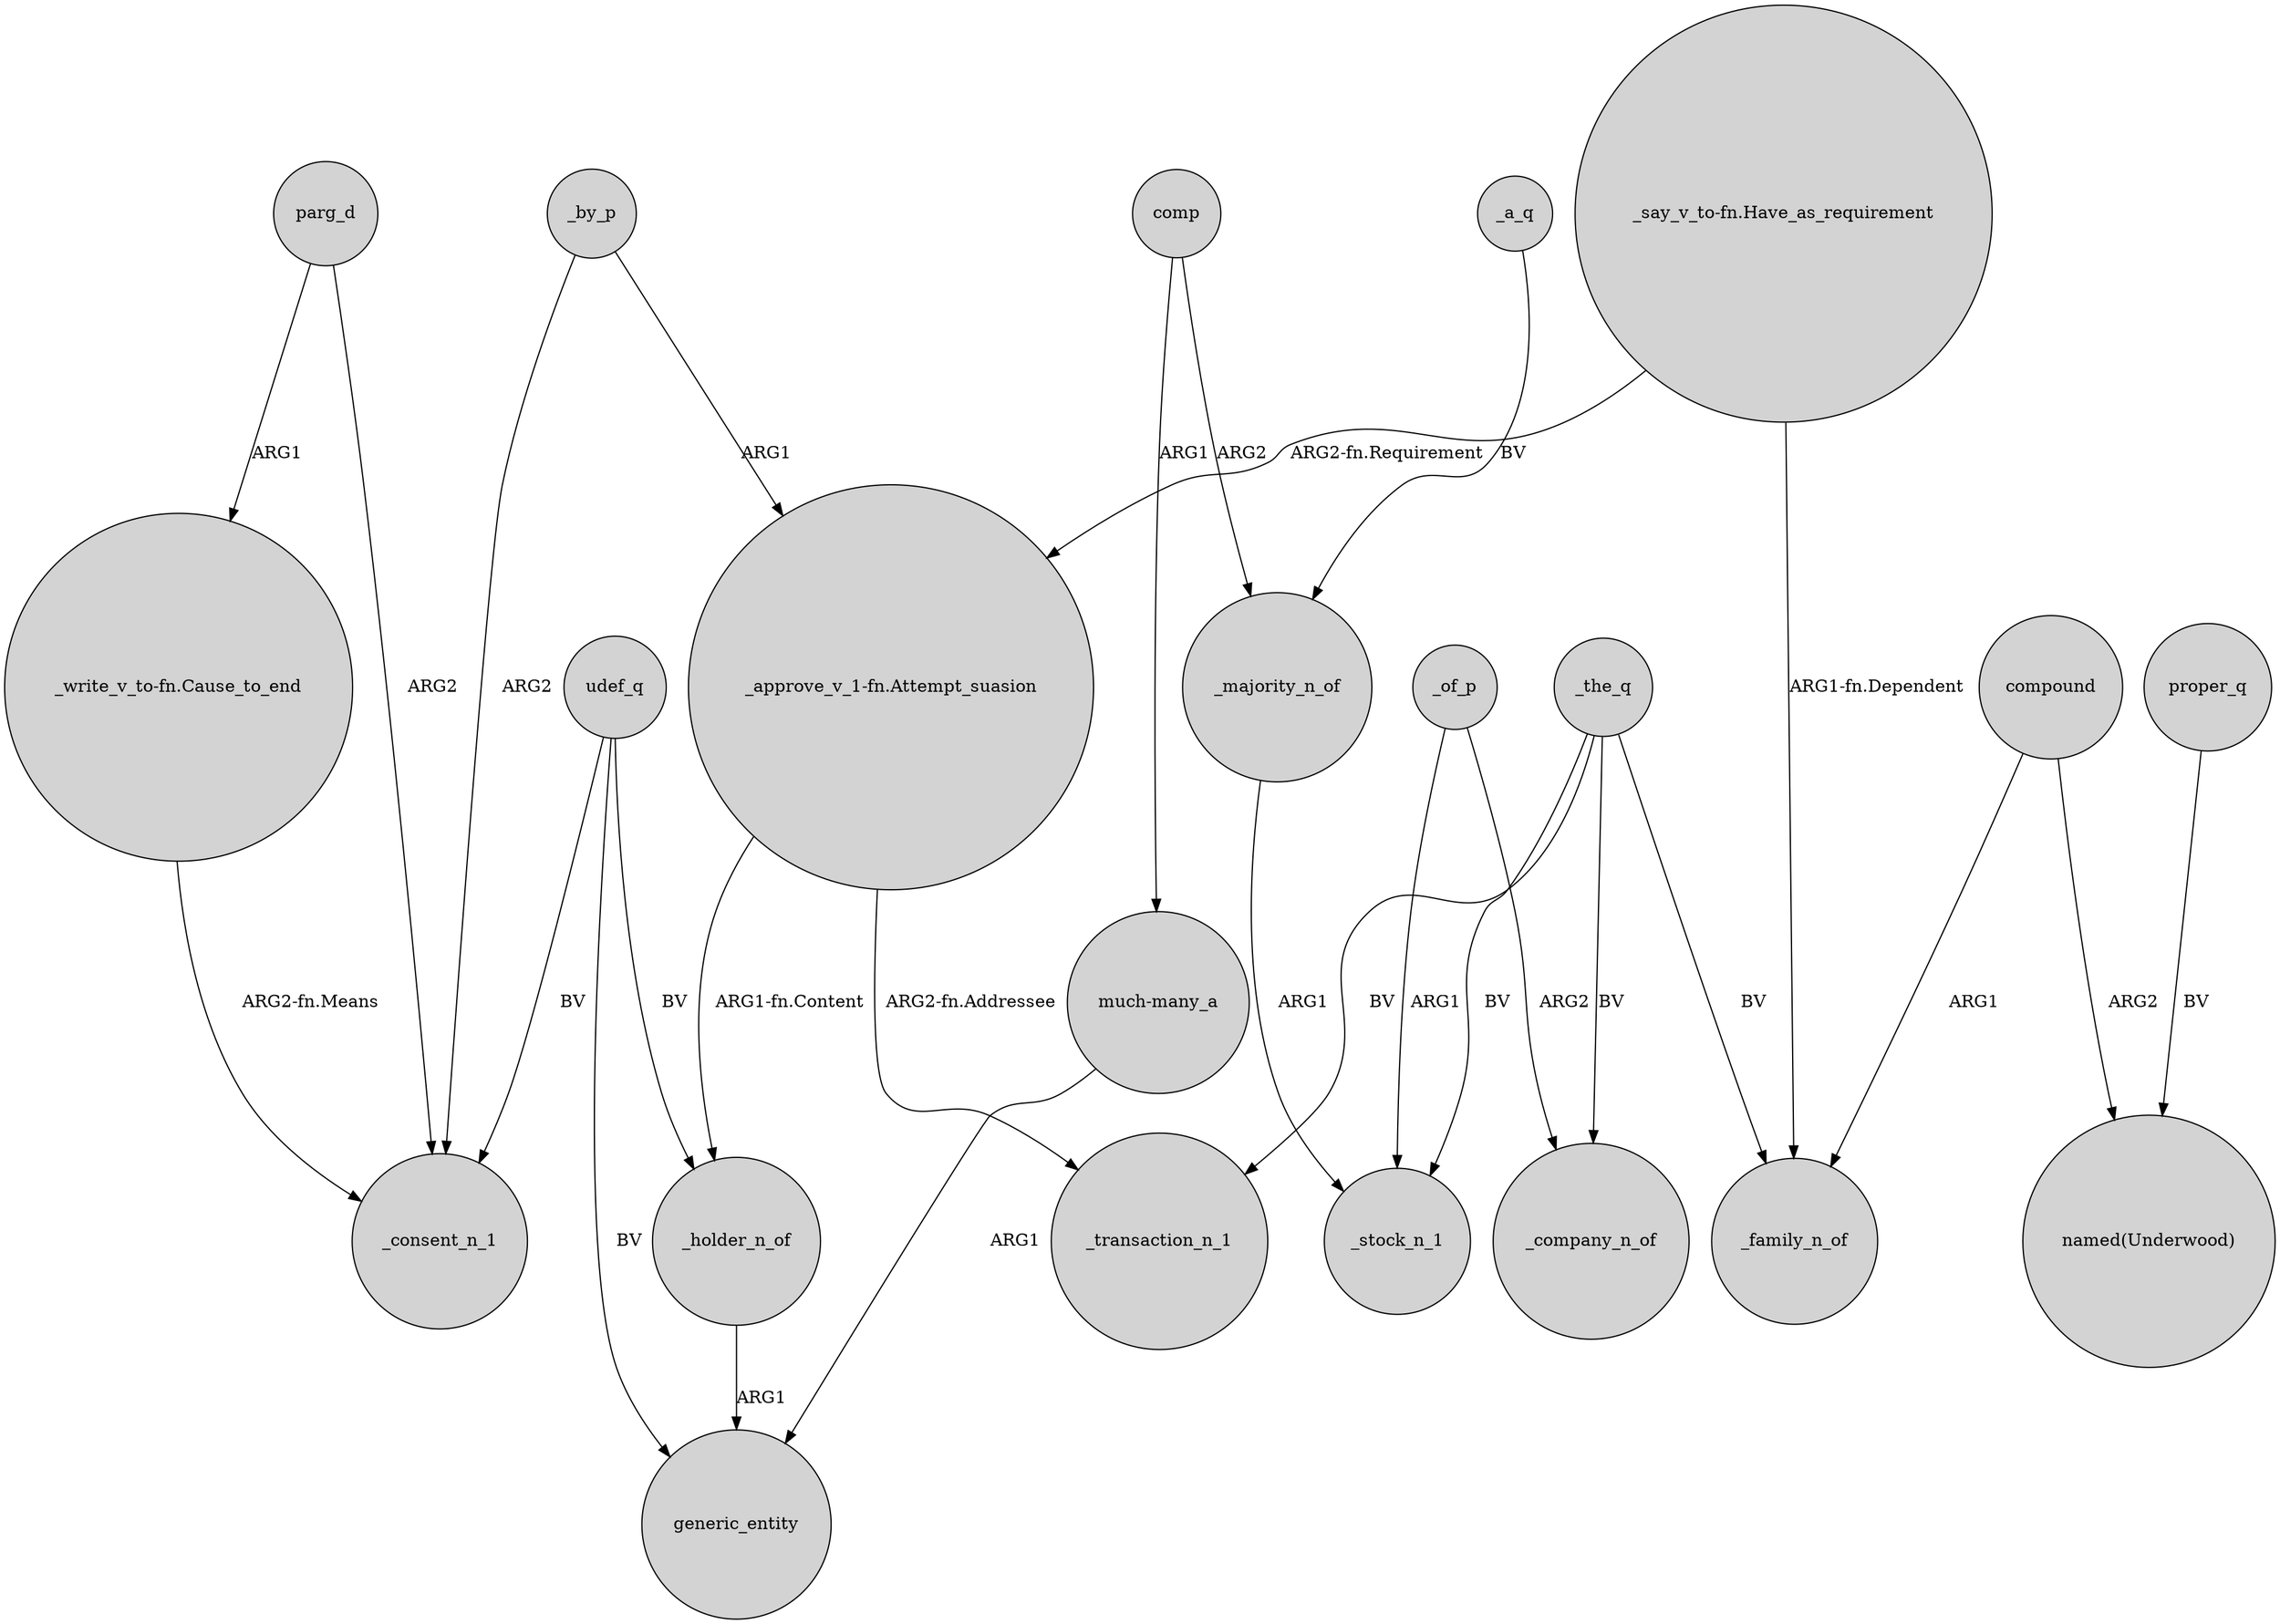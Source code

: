 digraph {
	node [shape=circle style=filled]
	_by_p -> _consent_n_1 [label=ARG2]
	_a_q -> _majority_n_of [label=BV]
	compound -> "named(Underwood)" [label=ARG2]
	compound -> _family_n_of [label=ARG1]
	"_say_v_to-fn.Have_as_requirement" -> "_approve_v_1-fn.Attempt_suasion" [label="ARG2-fn.Requirement"]
	_majority_n_of -> _stock_n_1 [label=ARG1]
	parg_d -> "_write_v_to-fn.Cause_to_end" [label=ARG1]
	_by_p -> "_approve_v_1-fn.Attempt_suasion" [label=ARG1]
	proper_q -> "named(Underwood)" [label=BV]
	udef_q -> generic_entity [label=BV]
	comp -> _majority_n_of [label=ARG2]
	_the_q -> _transaction_n_1 [label=BV]
	comp -> "much-many_a" [label=ARG1]
	_the_q -> _stock_n_1 [label=BV]
	"much-many_a" -> generic_entity [label=ARG1]
	udef_q -> _holder_n_of [label=BV]
	"_say_v_to-fn.Have_as_requirement" -> _family_n_of [label="ARG1-fn.Dependent"]
	"_write_v_to-fn.Cause_to_end" -> _consent_n_1 [label="ARG2-fn.Means"]
	"_approve_v_1-fn.Attempt_suasion" -> _holder_n_of [label="ARG1-fn.Content"]
	_of_p -> _company_n_of [label=ARG2]
	"_approve_v_1-fn.Attempt_suasion" -> _transaction_n_1 [label="ARG2-fn.Addressee"]
	udef_q -> _consent_n_1 [label=BV]
	_of_p -> _stock_n_1 [label=ARG1]
	_holder_n_of -> generic_entity [label=ARG1]
	parg_d -> _consent_n_1 [label=ARG2]
	_the_q -> _family_n_of [label=BV]
	_the_q -> _company_n_of [label=BV]
}
